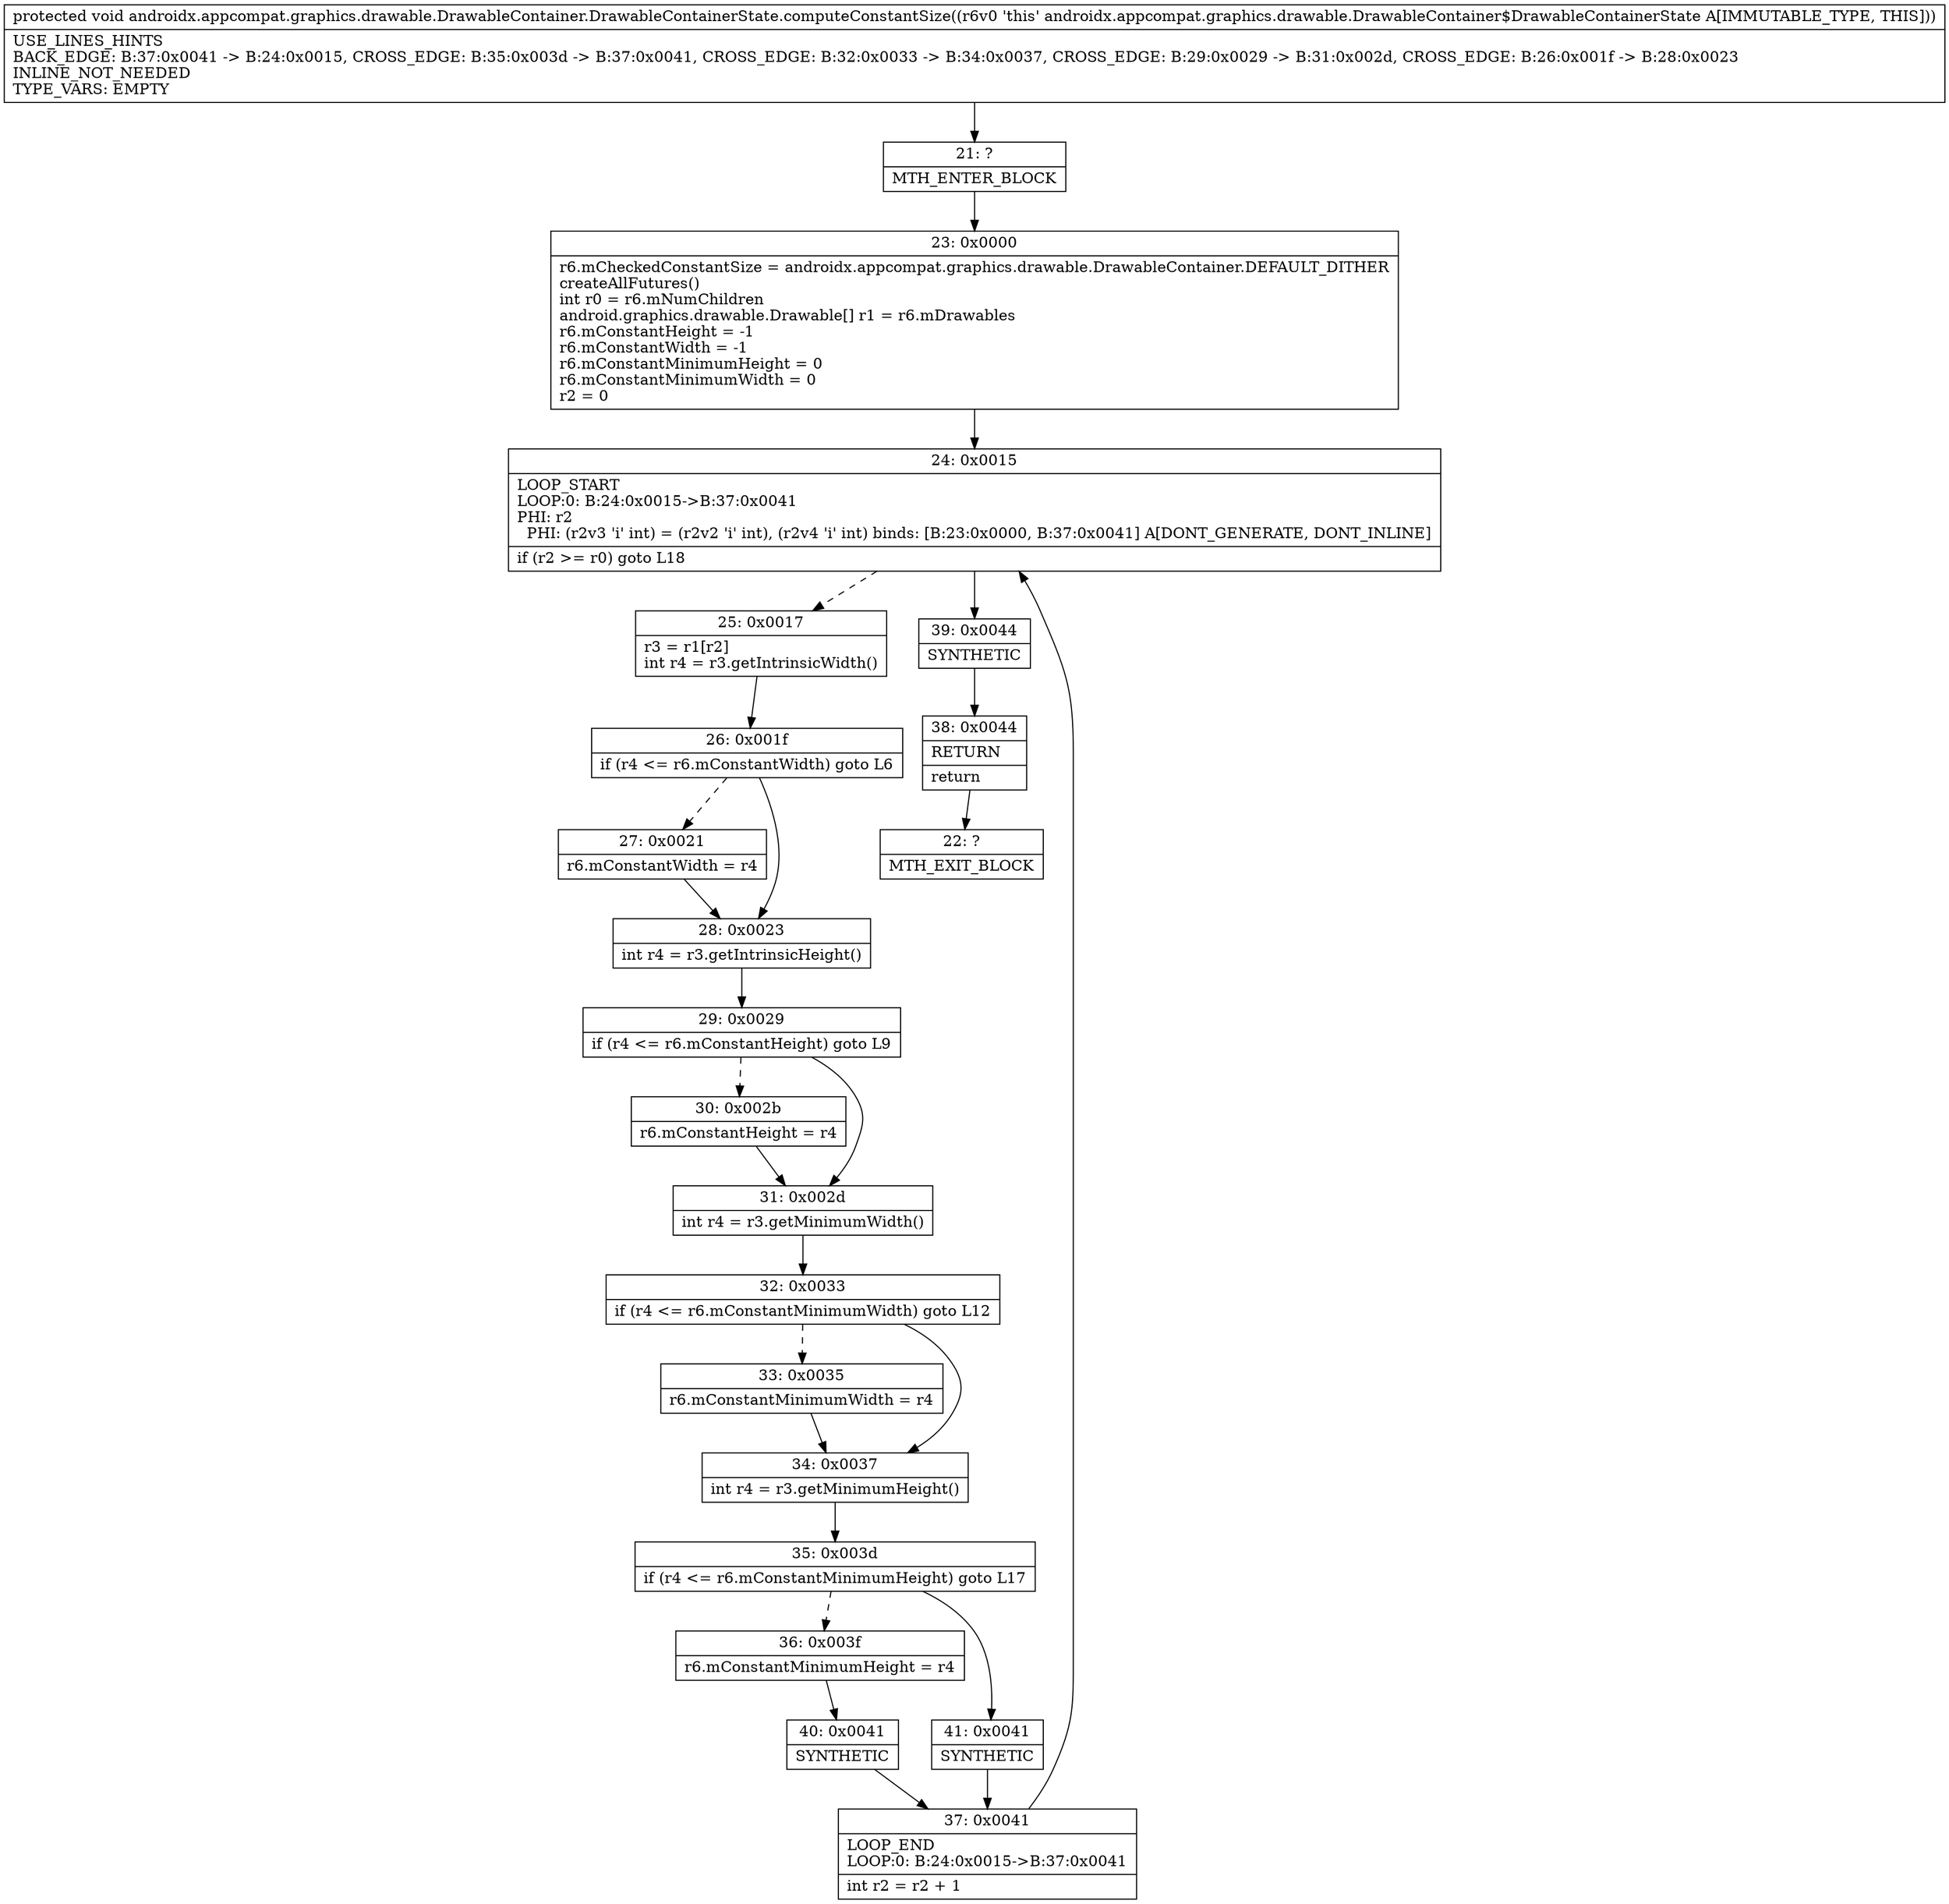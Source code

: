 digraph "CFG forandroidx.appcompat.graphics.drawable.DrawableContainer.DrawableContainerState.computeConstantSize()V" {
Node_21 [shape=record,label="{21\:\ ?|MTH_ENTER_BLOCK\l}"];
Node_23 [shape=record,label="{23\:\ 0x0000|r6.mCheckedConstantSize = androidx.appcompat.graphics.drawable.DrawableContainer.DEFAULT_DITHER\lcreateAllFutures()\lint r0 = r6.mNumChildren\landroid.graphics.drawable.Drawable[] r1 = r6.mDrawables\lr6.mConstantHeight = \-1\lr6.mConstantWidth = \-1\lr6.mConstantMinimumHeight = 0\lr6.mConstantMinimumWidth = 0\lr2 = 0\l}"];
Node_24 [shape=record,label="{24\:\ 0x0015|LOOP_START\lLOOP:0: B:24:0x0015\-\>B:37:0x0041\lPHI: r2 \l  PHI: (r2v3 'i' int) = (r2v2 'i' int), (r2v4 'i' int) binds: [B:23:0x0000, B:37:0x0041] A[DONT_GENERATE, DONT_INLINE]\l|if (r2 \>= r0) goto L18\l}"];
Node_25 [shape=record,label="{25\:\ 0x0017|r3 = r1[r2]\lint r4 = r3.getIntrinsicWidth()\l}"];
Node_26 [shape=record,label="{26\:\ 0x001f|if (r4 \<= r6.mConstantWidth) goto L6\l}"];
Node_27 [shape=record,label="{27\:\ 0x0021|r6.mConstantWidth = r4\l}"];
Node_28 [shape=record,label="{28\:\ 0x0023|int r4 = r3.getIntrinsicHeight()\l}"];
Node_29 [shape=record,label="{29\:\ 0x0029|if (r4 \<= r6.mConstantHeight) goto L9\l}"];
Node_30 [shape=record,label="{30\:\ 0x002b|r6.mConstantHeight = r4\l}"];
Node_31 [shape=record,label="{31\:\ 0x002d|int r4 = r3.getMinimumWidth()\l}"];
Node_32 [shape=record,label="{32\:\ 0x0033|if (r4 \<= r6.mConstantMinimumWidth) goto L12\l}"];
Node_33 [shape=record,label="{33\:\ 0x0035|r6.mConstantMinimumWidth = r4\l}"];
Node_34 [shape=record,label="{34\:\ 0x0037|int r4 = r3.getMinimumHeight()\l}"];
Node_35 [shape=record,label="{35\:\ 0x003d|if (r4 \<= r6.mConstantMinimumHeight) goto L17\l}"];
Node_36 [shape=record,label="{36\:\ 0x003f|r6.mConstantMinimumHeight = r4\l}"];
Node_40 [shape=record,label="{40\:\ 0x0041|SYNTHETIC\l}"];
Node_37 [shape=record,label="{37\:\ 0x0041|LOOP_END\lLOOP:0: B:24:0x0015\-\>B:37:0x0041\l|int r2 = r2 + 1\l}"];
Node_41 [shape=record,label="{41\:\ 0x0041|SYNTHETIC\l}"];
Node_39 [shape=record,label="{39\:\ 0x0044|SYNTHETIC\l}"];
Node_38 [shape=record,label="{38\:\ 0x0044|RETURN\l|return\l}"];
Node_22 [shape=record,label="{22\:\ ?|MTH_EXIT_BLOCK\l}"];
MethodNode[shape=record,label="{protected void androidx.appcompat.graphics.drawable.DrawableContainer.DrawableContainerState.computeConstantSize((r6v0 'this' androidx.appcompat.graphics.drawable.DrawableContainer$DrawableContainerState A[IMMUTABLE_TYPE, THIS]))  | USE_LINES_HINTS\lBACK_EDGE: B:37:0x0041 \-\> B:24:0x0015, CROSS_EDGE: B:35:0x003d \-\> B:37:0x0041, CROSS_EDGE: B:32:0x0033 \-\> B:34:0x0037, CROSS_EDGE: B:29:0x0029 \-\> B:31:0x002d, CROSS_EDGE: B:26:0x001f \-\> B:28:0x0023\lINLINE_NOT_NEEDED\lTYPE_VARS: EMPTY\l}"];
MethodNode -> Node_21;Node_21 -> Node_23;
Node_23 -> Node_24;
Node_24 -> Node_25[style=dashed];
Node_24 -> Node_39;
Node_25 -> Node_26;
Node_26 -> Node_27[style=dashed];
Node_26 -> Node_28;
Node_27 -> Node_28;
Node_28 -> Node_29;
Node_29 -> Node_30[style=dashed];
Node_29 -> Node_31;
Node_30 -> Node_31;
Node_31 -> Node_32;
Node_32 -> Node_33[style=dashed];
Node_32 -> Node_34;
Node_33 -> Node_34;
Node_34 -> Node_35;
Node_35 -> Node_36[style=dashed];
Node_35 -> Node_41;
Node_36 -> Node_40;
Node_40 -> Node_37;
Node_37 -> Node_24;
Node_41 -> Node_37;
Node_39 -> Node_38;
Node_38 -> Node_22;
}

